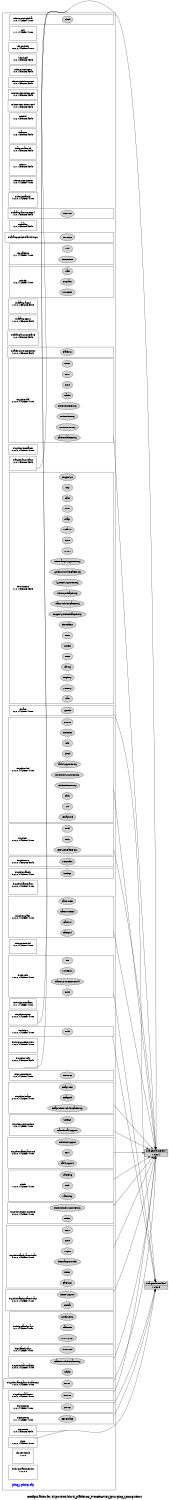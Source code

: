 digraph configuration {
    size="7.5,10";
    rankdir=LR;
    ranksep=".50 equally";
    concentrate=true;
    compound=true;
    label="\nConfiguration for ti.ipc.tests/bin/ti_platforms_evmDRA7XX_ipu2/ping_rpmsg.xem4"
  node [font=Helvetica, fontsize=14, fontcolor=black];  subgraph cluster0 {label=""; __cfg [label="ping_rpmsg.cfg", color=white, fontcolor=blue];
    node [font=Helvetica, fontsize=10];    subgraph cluster1 {
        label="";
        xdc_services_global__top [shape=box,label="xdc.services.global\n1,0,0,1442558741000", color=white];
        xdc_services_global__bot [shape=point,label="", style=invis];
        xdc_services_global_Clock [style=filled,fillcolor=lightgray, label="Clock"];
        xdc_services_global__top -> xdc_services_global_Clock[style=invis];
        xdc_services_global_Clock -> xdc_services_global__bot[style=invis];
    }
    subgraph cluster2 {
        label="";
        xdc__top [shape=box,label="xdc\n1,1,1,1442558741000", color=white];
        xdc__bot [shape=point,label="", style=invis];
    }
    subgraph cluster3 {
        label="";
        xdc_corevers__top [shape=box,label="xdc.corevers\n16,0,2,1442558741000", color=white];
    }
    subgraph cluster4 {
        label="";
        xdc_shelf__top [shape=box,label="xdc.shelf\n1,0,0,1435020649348", color=white];
    }
    subgraph cluster5 {
        label="";
        xdc_services_spec__top [shape=box,label="xdc.services.spec\n1,0,0,1435020649348", color=white];
    }
    subgraph cluster6 {
        label="";
        xdc_services_intern_xsr__top [shape=box,label="xdc.services.intern.xsr\n1,0,0,1435020649348", color=white];
    }
    subgraph cluster7 {
        label="";
        xdc_services_intern_gen__top [shape=box,label="xdc.services.intern.gen\n1,0,0,1435020649348", color=white];
    }
    subgraph cluster8 {
        label="";
        xdc_services_intern_cmd__top [shape=box,label="xdc.services.intern.cmd\n1,0,0,1435020649348", color=white];
    }
    subgraph cluster9 {
        label="";
        xdc_bld__top [shape=box,label="xdc.bld\n1,0,2,1435020649348", color=white];
        xdc_bld__bot [shape=point,label="", style=invis];
    }
    subgraph cluster10 {
        label="";
        ti_targets__top [shape=box,label="ti.targets\n1,0,3,1435020649348", color=white];
        ti_targets__bot [shape=point,label="", style=invis];
    }
    subgraph cluster11 {
        label="";
        ti_targets_arm_elf__top [shape=box,label="ti.targets.arm.elf\n1,0,0,1435020649348", color=white];
        ti_targets_arm_elf__bot [shape=point,label="", style=invis];
    }
    subgraph cluster12 {
        label="";
        xdc_rov__top [shape=box,label="xdc.rov\n1,0,1,1435020649348", color=white];
        xdc_rov__bot [shape=point,label="", style=invis];
    }
    subgraph cluster13 {
        label="";
        xdc_services_getset__top [shape=box,label="xdc.services.getset\n1,0,0,1442558741000", color=white];
        xdc_services_getset__bot [shape=point,label="", style=invis];
    }
    subgraph cluster14 {
        label="";
        ti_sdo_ipc_family__top [shape=box,label="ti.sdo.ipc.family\n1,0,0,0,1442558741000", color=white];
        ti_sdo_ipc_family__bot [shape=point,label="", style=invis];
    }
    subgraph cluster15 {
        label="";
        ti_catalog_arm_cortexm4__top [shape=box,label="ti.catalog.arm.cortexm4\n1,0,0,1435020649348", color=white];
        ti_catalog_arm_cortexm4__bot [shape=point,label="", style=invis];
        ti_catalog_arm_cortexm4_DRA7XX [style=filled,fillcolor=lightgray, label="DRA7XX"];
        ti_catalog_arm_cortexm4__top -> ti_catalog_arm_cortexm4_DRA7XX[style=invis];
        ti_catalog_arm_cortexm4_DRA7XX -> ti_catalog_arm_cortexm4__bot[style=invis];
    }
    subgraph cluster16 {
        label="";
        ti_catalog__top [shape=box,label="ti.catalog\n1,0,0,1435020649348", color=white];
    }
    subgraph cluster17 {
        label="";
        ti_catalog_peripherals_hdvicp2__top [shape=box,label="ti.catalog.peripherals.hdvicp2\n", color=white];
        ti_catalog_peripherals_hdvicp2__bot [shape=point,label="", style=invis];
        ti_catalog_peripherals_hdvicp2_HDVICP2 [style=filled,fillcolor=lightgray, label="HDVICP2"];
        ti_catalog_peripherals_hdvicp2__top -> ti_catalog_peripherals_hdvicp2_HDVICP2[style=invis];
        ti_catalog_peripherals_hdvicp2_HDVICP2 -> ti_catalog_peripherals_hdvicp2__bot[style=invis];
    }
    subgraph cluster18 {
        label="";
        xdc_platform__top [shape=box,label="xdc.platform\n1,0,1,1442558741000", color=white];
        xdc_platform__bot [shape=point,label="", style=invis];
        xdc_platform_ExeContext [style=filled,fillcolor=lightgray, label="ExeContext"];
        xdc_platform__top -> xdc_platform_ExeContext[style=invis];
        xdc_platform_ExeContext -> xdc_platform__bot[style=invis];
        xdc_platform_Utils [style=filled,fillcolor=lightgray, label="Utils"];
        xdc_platform__top -> xdc_platform_Utils[style=invis];
        xdc_platform_Utils -> xdc_platform__bot[style=invis];
    }
    subgraph cluster19 {
        label="";
        xdc_cfg__top [shape=box,label="xdc.cfg\n1,0,2,1442558741000", color=white];
        xdc_cfg__bot [shape=point,label="", style=invis];
        xdc_cfg_Program [style=filled,fillcolor=lightgray, label="Program"];
        xdc_cfg__top -> xdc_cfg_Program[style=invis];
        xdc_cfg_Program -> xdc_cfg__bot[style=invis];
        xdc_cfg_Main [style=filled,fillcolor=lightgray, label="Main"];
        xdc_cfg__top -> xdc_cfg_Main[style=invis];
        xdc_cfg_Main -> xdc_cfg__bot[style=invis];
        xdc_cfg_SourceDir [style=filled,fillcolor=lightgray, label="SourceDir"];
        xdc_cfg__top -> xdc_cfg_SourceDir[style=invis];
        xdc_cfg_SourceDir -> xdc_cfg__bot[style=invis];
    }
    subgraph cluster20 {
        label="";
        ti_catalog_arp32__top [shape=box,label="ti.catalog.arp32\n1,0,0,0,1435020649348", color=white];
        ti_catalog_arp32__bot [shape=point,label="", style=invis];
    }
    subgraph cluster21 {
        label="";
        ti_catalog_c6000__top [shape=box,label="ti.catalog.c6000\n1,0,0,0,1435020649348", color=white];
        ti_catalog_c6000__bot [shape=point,label="", style=invis];
    }
    subgraph cluster22 {
        label="";
        ti_catalog_arm_cortexa15__top [shape=box,label="ti.catalog.arm.cortexa15\n1,0,0,1435020649348", color=white];
        ti_catalog_arm_cortexa15__bot [shape=point,label="", style=invis];
    }
    subgraph cluster23 {
        label="";
        ti_platforms_evmDRA7XX__top [shape=box,label="ti.platforms.evmDRA7XX\n1,0,0,0,1435020649348", color=white];
        ti_platforms_evmDRA7XX__bot [shape=point,label="", style=invis];
        ti_platforms_evmDRA7XX_Platform [style=filled,fillcolor=lightgray, label="Platform"];
        ti_platforms_evmDRA7XX__top -> ti_platforms_evmDRA7XX_Platform[style=invis];
        ti_platforms_evmDRA7XX_Platform -> ti_platforms_evmDRA7XX__bot[style=invis];
    }
    subgraph cluster24 {
        label="";
        ti_sysbios_hal__top [shape=box,label="ti.sysbios.hal\n2,0,0,0,1442558741000", color=white];
        ti_sysbios_hal__bot [shape=point,label="", style=invis];
        ti_sysbios_hal_Cache [style=filled,fillcolor=lightgray, label="Cache"];
        ti_sysbios_hal__top -> ti_sysbios_hal_Cache[style=invis];
        ti_sysbios_hal_Cache -> ti_sysbios_hal__bot[style=invis];
        ti_sysbios_hal_Core [style=filled,fillcolor=lightgray, label="Core"];
        ti_sysbios_hal__top -> ti_sysbios_hal_Core[style=invis];
        ti_sysbios_hal_Core -> ti_sysbios_hal__bot[style=invis];
        ti_sysbios_hal_Hwi [style=filled,fillcolor=lightgray, label="Hwi"];
        ti_sysbios_hal__top -> ti_sysbios_hal_Hwi[style=invis];
        ti_sysbios_hal_Hwi -> ti_sysbios_hal__bot[style=invis];
        ti_sysbios_hal_Timer [style=filled,fillcolor=lightgray, label="Timer"];
        ti_sysbios_hal__top -> ti_sysbios_hal_Timer[style=invis];
        ti_sysbios_hal_Timer -> ti_sysbios_hal__bot[style=invis];
        ti_sysbios_hal_Cache_CacheProxy [style=filled,fillcolor=lightgray, label="Cache_CacheProxy"];
        ti_sysbios_hal__top -> ti_sysbios_hal_Cache_CacheProxy[style=invis];
        ti_sysbios_hal_Cache_CacheProxy -> ti_sysbios_hal__bot[style=invis];
        ti_sysbios_hal_Core_CoreProxy [style=filled,fillcolor=lightgray, label="Core_CoreProxy"];
        ti_sysbios_hal__top -> ti_sysbios_hal_Core_CoreProxy[style=invis];
        ti_sysbios_hal_Core_CoreProxy -> ti_sysbios_hal__bot[style=invis];
        ti_sysbios_hal_Hwi_HwiProxy [style=filled,fillcolor=lightgray, label="Hwi_HwiProxy"];
        ti_sysbios_hal__top -> ti_sysbios_hal_Hwi_HwiProxy[style=invis];
        ti_sysbios_hal_Hwi_HwiProxy -> ti_sysbios_hal__bot[style=invis];
        ti_sysbios_hal_Timer_TimerProxy [style=filled,fillcolor=lightgray, label="Timer_TimerProxy"];
        ti_sysbios_hal__top -> ti_sysbios_hal_Timer_TimerProxy[style=invis];
        ti_sysbios_hal_Timer_TimerProxy -> ti_sysbios_hal__bot[style=invis];
    }
    subgraph cluster25 {
        label="";
        ti_sysbios_interfaces__top [shape=box,label="ti.sysbios.interfaces\n2,0,0,0,1442558741000", color=white];
    }
    subgraph cluster26 {
        label="";
        xdc_runtime__top [shape=box,label="xdc.runtime\n2,1,0,1435020649348", color=white];
        xdc_runtime__bot [shape=point,label="", style=invis];
        xdc_runtime_Assert [style=filled,fillcolor=lightgray, label="Assert"];
        xdc_runtime__top -> xdc_runtime_Assert[style=invis];
        xdc_runtime_Assert -> xdc_runtime__bot[style=invis];
        xdc_runtime_Core [style=filled,fillcolor=lightgray, label="Core"];
        xdc_runtime__top -> xdc_runtime_Core[style=invis];
        xdc_runtime_Core -> xdc_runtime__bot[style=invis];
        xdc_runtime_Defaults [style=filled,fillcolor=lightgray, label="Defaults"];
        xdc_runtime__top -> xdc_runtime_Defaults[style=invis];
        xdc_runtime_Defaults -> xdc_runtime__bot[style=invis];
        xdc_runtime_Diags [style=filled,fillcolor=lightgray, label="Diags"];
        xdc_runtime__top -> xdc_runtime_Diags[style=invis];
        xdc_runtime_Diags -> xdc_runtime__bot[style=invis];
        xdc_runtime_Error [style=filled,fillcolor=lightgray, label="Error"];
        xdc_runtime__top -> xdc_runtime_Error[style=invis];
        xdc_runtime_Error -> xdc_runtime__bot[style=invis];
        xdc_runtime_Gate [style=filled,fillcolor=lightgray, label="Gate"];
        xdc_runtime__top -> xdc_runtime_Gate[style=invis];
        xdc_runtime_Gate -> xdc_runtime__bot[style=invis];
        xdc_runtime_Log [style=filled,fillcolor=lightgray, label="Log"];
        xdc_runtime__top -> xdc_runtime_Log[style=invis];
        xdc_runtime_Log -> xdc_runtime__bot[style=invis];
        xdc_runtime_LoggerSys [style=filled,fillcolor=lightgray, label="LoggerSys"];
        xdc_runtime__top -> xdc_runtime_LoggerSys[style=invis];
        xdc_runtime_LoggerSys -> xdc_runtime__bot[style=invis];
        xdc_runtime_Main [style=filled,fillcolor=lightgray, label="Main"];
        xdc_runtime__top -> xdc_runtime_Main[style=invis];
        xdc_runtime_Main -> xdc_runtime__bot[style=invis];
        xdc_runtime_Memory [style=filled,fillcolor=lightgray, label="Memory"];
        xdc_runtime__top -> xdc_runtime_Memory[style=invis];
        xdc_runtime_Memory -> xdc_runtime__bot[style=invis];
        xdc_runtime_Registry [style=filled,fillcolor=lightgray, label="Registry"];
        xdc_runtime__top -> xdc_runtime_Registry[style=invis];
        xdc_runtime_Registry -> xdc_runtime__bot[style=invis];
        xdc_runtime_Startup [style=filled,fillcolor=lightgray, label="Startup"];
        xdc_runtime__top -> xdc_runtime_Startup[style=invis];
        xdc_runtime_Startup -> xdc_runtime__bot[style=invis];
        xdc_runtime_Reset [style=filled,fillcolor=lightgray, label="Reset"];
        xdc_runtime__top -> xdc_runtime_Reset[style=invis];
        xdc_runtime_Reset -> xdc_runtime__bot[style=invis];
        xdc_runtime_System [style=filled,fillcolor=lightgray, label="System"];
        xdc_runtime__top -> xdc_runtime_System[style=invis];
        xdc_runtime_System -> xdc_runtime__bot[style=invis];
        xdc_runtime_Text [style=filled,fillcolor=lightgray, label="Text"];
        xdc_runtime__top -> xdc_runtime_Text[style=invis];
        xdc_runtime_Text -> xdc_runtime__bot[style=invis];
        xdc_runtime_Timestamp [style=filled,fillcolor=lightgray, label="Timestamp"];
        xdc_runtime__top -> xdc_runtime_Timestamp[style=invis];
        xdc_runtime_Timestamp -> xdc_runtime__bot[style=invis];
        xdc_runtime_LoggerSys_TimestampProxy [style=filled,fillcolor=lightgray, label="LoggerSys_TimestampProxy"];
        xdc_runtime__top -> xdc_runtime_LoggerSys_TimestampProxy[style=invis];
        xdc_runtime_LoggerSys_TimestampProxy -> xdc_runtime__bot[style=invis];
        xdc_runtime_Main_Module_GateProxy [style=filled,fillcolor=lightgray, label="Main_Module_GateProxy"];
        xdc_runtime__top -> xdc_runtime_Main_Module_GateProxy[style=invis];
        xdc_runtime_Main_Module_GateProxy -> xdc_runtime__bot[style=invis];
        xdc_runtime_Memory_HeapProxy [style=filled,fillcolor=lightgray, label="Memory_HeapProxy"];
        xdc_runtime__top -> xdc_runtime_Memory_HeapProxy[style=invis];
        xdc_runtime_Memory_HeapProxy -> xdc_runtime__bot[style=invis];
        xdc_runtime_System_SupportProxy [style=filled,fillcolor=lightgray, label="System_SupportProxy"];
        xdc_runtime__top -> xdc_runtime_System_SupportProxy[style=invis];
        xdc_runtime_System_SupportProxy -> xdc_runtime__bot[style=invis];
        xdc_runtime_System_Module_GateProxy [style=filled,fillcolor=lightgray, label="System_Module_GateProxy"];
        xdc_runtime__top -> xdc_runtime_System_Module_GateProxy[style=invis];
        xdc_runtime_System_Module_GateProxy -> xdc_runtime__bot[style=invis];
        xdc_runtime_Timestamp_SupportProxy [style=filled,fillcolor=lightgray, label="Timestamp_SupportProxy"];
        xdc_runtime__top -> xdc_runtime_Timestamp_SupportProxy[style=invis];
        xdc_runtime_Timestamp_SupportProxy -> xdc_runtime__bot[style=invis];
    }
    subgraph cluster27 {
        label="";
        ti_trace__top [shape=box,label="ti.trace\n0,0,0,1442558741000", color=white];
        ti_trace__bot [shape=point,label="", style=invis];
        ti_trace_SysMin [style=filled,fillcolor=lightgray, label="SysMin"];
        ti_trace__top -> ti_trace_SysMin[style=invis];
        ti_trace_SysMin -> ti_trace__bot[style=invis];
    }
    subgraph cluster28 {
        label="";
        ti_sysbios_knl__top [shape=box,label="ti.sysbios.knl\n2,0,0,0,1442558741000", color=white];
        ti_sysbios_knl__bot [shape=point,label="", style=invis];
        ti_sysbios_knl_Clock [style=filled,fillcolor=lightgray, label="Clock"];
        ti_sysbios_knl__top -> ti_sysbios_knl_Clock[style=invis];
        ti_sysbios_knl_Clock -> ti_sysbios_knl__bot[style=invis];
        ti_sysbios_knl_Idle [style=filled,fillcolor=lightgray, label="Idle"];
        ti_sysbios_knl__top -> ti_sysbios_knl_Idle[style=invis];
        ti_sysbios_knl_Idle -> ti_sysbios_knl__bot[style=invis];
        ti_sysbios_knl_Intrinsics [style=filled,fillcolor=lightgray, label="Intrinsics"];
        ti_sysbios_knl__top -> ti_sysbios_knl_Intrinsics[style=invis];
        ti_sysbios_knl_Intrinsics -> ti_sysbios_knl__bot[style=invis];
        ti_sysbios_knl_Queue [style=filled,fillcolor=lightgray, label="Queue"];
        ti_sysbios_knl__top -> ti_sysbios_knl_Queue[style=invis];
        ti_sysbios_knl_Queue -> ti_sysbios_knl__bot[style=invis];
        ti_sysbios_knl_Semaphore [style=filled,fillcolor=lightgray, label="Semaphore"];
        ti_sysbios_knl__top -> ti_sysbios_knl_Semaphore[style=invis];
        ti_sysbios_knl_Semaphore -> ti_sysbios_knl__bot[style=invis];
        ti_sysbios_knl_Swi [style=filled,fillcolor=lightgray, label="Swi"];
        ti_sysbios_knl__top -> ti_sysbios_knl_Swi[style=invis];
        ti_sysbios_knl_Swi -> ti_sysbios_knl__bot[style=invis];
        ti_sysbios_knl_Task [style=filled,fillcolor=lightgray, label="Task"];
        ti_sysbios_knl__top -> ti_sysbios_knl_Task[style=invis];
        ti_sysbios_knl_Task -> ti_sysbios_knl__bot[style=invis];
        ti_sysbios_knl_Clock_TimerProxy [style=filled,fillcolor=lightgray, label="Clock_TimerProxy"];
        ti_sysbios_knl__top -> ti_sysbios_knl_Clock_TimerProxy[style=invis];
        ti_sysbios_knl_Clock_TimerProxy -> ti_sysbios_knl__bot[style=invis];
        ti_sysbios_knl_Intrinsics_SupportProxy [style=filled,fillcolor=lightgray, label="Intrinsics_SupportProxy"];
        ti_sysbios_knl__top -> ti_sysbios_knl_Intrinsics_SupportProxy[style=invis];
        ti_sysbios_knl_Intrinsics_SupportProxy -> ti_sysbios_knl__bot[style=invis];
        ti_sysbios_knl_Task_SupportProxy [style=filled,fillcolor=lightgray, label="Task_SupportProxy"];
        ti_sysbios_knl__top -> ti_sysbios_knl_Task_SupportProxy[style=invis];
        ti_sysbios_knl_Task_SupportProxy -> ti_sysbios_knl__bot[style=invis];
    }
    subgraph cluster29 {
        label="";
        ti_sysbios__top [shape=box,label="ti.sysbios\n2,0,0,0,1442558741000", color=white];
        ti_sysbios__bot [shape=point,label="", style=invis];
        ti_sysbios_BIOS [style=filled,fillcolor=lightgray, label="BIOS"];
        ti_sysbios__top -> ti_sysbios_BIOS[style=invis];
        ti_sysbios_BIOS -> ti_sysbios__bot[style=invis];
        ti_sysbios_Build [style=filled,fillcolor=lightgray, label="Build"];
        ti_sysbios__top -> ti_sysbios_Build[style=invis];
        ti_sysbios_Build -> ti_sysbios__bot[style=invis];
        ti_sysbios_BIOS_RtsGateProxy [style=filled,fillcolor=lightgray, label="BIOS_RtsGateProxy"];
        ti_sysbios__top -> ti_sysbios_BIOS_RtsGateProxy[style=invis];
        ti_sysbios_BIOS_RtsGateProxy -> ti_sysbios__bot[style=invis];
    }
    subgraph cluster30 {
        label="";
        ti_sysbios_rts__top [shape=box,label="ti.sysbios.rts\n2,0,0,0,1435020649348", color=white];
        ti_sysbios_rts__bot [shape=point,label="", style=invis];
        ti_sysbios_rts_MemAlloc [style=filled,fillcolor=lightgray, label="MemAlloc"];
        ti_sysbios_rts__top -> ti_sysbios_rts_MemAlloc[style=invis];
        ti_sysbios_rts_MemAlloc -> ti_sysbios_rts__bot[style=invis];
    }
    subgraph cluster31 {
        label="";
        ti_sysbios_family__top [shape=box,label="ti.sysbios.family\n2,0,0,0,1442558741000", color=white];
        ti_sysbios_family__bot [shape=point,label="", style=invis];
        ti_sysbios_family_Settings [style=filled,fillcolor=lightgray, label="Settings"];
        ti_sysbios_family__top -> ti_sysbios_family_Settings[style=invis];
        ti_sysbios_family_Settings -> ti_sysbios_family__bot[style=invis];
    }
    subgraph cluster32 {
        label="";
        ti_targets_arm_rtsarm__top [shape=box,label="ti.targets.arm.rtsarm\n1,0,0,1435020649348", color=white];
        ti_targets_arm_rtsarm__bot [shape=point,label="", style=invis];
    }
    subgraph cluster33 {
        label="";
        ti_sysbios_family_arm__top [shape=box,label="ti.sysbios.family.arm\n2,0,0,0,1442558741000", color=white];
        ti_sysbios_family_arm__bot [shape=point,label="", style=invis];
    }
    subgraph cluster34 {
        label="";
        ti_sysbios_gates__top [shape=box,label="ti.sysbios.gates\n2,0,0,0,1442558741000", color=white];
        ti_sysbios_gates__bot [shape=point,label="", style=invis];
        ti_sysbios_gates_GateHwi [style=filled,fillcolor=lightgray, label="GateHwi"];
        ti_sysbios_gates__top -> ti_sysbios_gates_GateHwi[style=invis];
        ti_sysbios_gates_GateHwi -> ti_sysbios_gates__bot[style=invis];
        ti_sysbios_gates_GateSwi [style=filled,fillcolor=lightgray, label="GateSwi"];
        ti_sysbios_gates__top -> ti_sysbios_gates_GateSwi[style=invis];
        ti_sysbios_gates_GateSwi -> ti_sysbios_gates__bot[style=invis];
        ti_sysbios_gates_GateMutexPri [style=filled,fillcolor=lightgray, label="GateMutexPri"];
        ti_sysbios_gates__top -> ti_sysbios_gates_GateMutexPri[style=invis];
        ti_sysbios_gates_GateMutexPri -> ti_sysbios_gates__bot[style=invis];
        ti_sysbios_gates_GateMutex [style=filled,fillcolor=lightgray, label="GateMutex"];
        ti_sysbios_gates__top -> ti_sysbios_gates_GateMutex[style=invis];
        ti_sysbios_gates_GateMutex -> ti_sysbios_gates__bot[style=invis];
    }
    subgraph cluster35 {
        label="";
        xdc_runtime_knl__top [shape=box,label="xdc.runtime.knl\n1,0,0,1442558741000", color=white];
        xdc_runtime_knl__bot [shape=point,label="", style=invis];
    }
    subgraph cluster36 {
        label="";
        ti_sdo_utils__top [shape=box,label="ti.sdo.utils\n1,0,0,0,1442558741000", color=white];
        ti_sdo_utils__bot [shape=point,label="", style=invis];
        ti_sdo_utils_Build [style=filled,fillcolor=lightgray, label="Build"];
        ti_sdo_utils__top -> ti_sdo_utils_Build[style=invis];
        ti_sdo_utils_Build -> ti_sdo_utils__bot[style=invis];
        ti_sdo_utils_NameServerRemoteNull [style=filled,fillcolor=lightgray, label="NameServerRemoteNull"];
        ti_sdo_utils__top -> ti_sdo_utils_NameServerRemoteNull[style=invis];
        ti_sdo_utils_NameServerRemoteNull -> ti_sdo_utils__bot[style=invis];
        ti_sdo_utils_MultiProc [style=filled,fillcolor=lightgray, label="MultiProc"];
        ti_sdo_utils__top -> ti_sdo_utils_MultiProc[style=invis];
        ti_sdo_utils_MultiProc -> ti_sdo_utils__bot[style=invis];
        ti_sdo_utils_List [style=filled,fillcolor=lightgray, label="List"];
        ti_sdo_utils__top -> ti_sdo_utils_List[style=invis];
        ti_sdo_utils_List -> ti_sdo_utils__bot[style=invis];
    }
    subgraph cluster37 {
        label="";
        ti_sdo_ipc_interfaces__top [shape=box,label="ti.sdo.ipc.interfaces\n1,0,1,1442558741000", color=white];
    }
    subgraph cluster38 {
        label="";
        ti_sysbios_syncs__top [shape=box,label="ti.sysbios.syncs\n2,0,0,0,1442558741000", color=white];
        ti_sysbios_syncs__bot [shape=point,label="", style=invis];
    }
    subgraph cluster39 {
        label="";
        ti_sdo_ipc__top [shape=box,label="ti.sdo.ipc\n1,0,0,0,1442558741000", color=white];
        ti_sdo_ipc__bot [shape=point,label="", style=invis];
        ti_sdo_ipc_Build [style=filled,fillcolor=lightgray, label="Build"];
        ti_sdo_ipc__top -> ti_sdo_ipc_Build[style=invis];
        ti_sdo_ipc_Build -> ti_sdo_ipc__bot[style=invis];
    }
    subgraph cluster40 {
        label="";
        ti_sdo_ipc_notifyDrivers__top [shape=box,label="ti.sdo.ipc.notifyDrivers\n1,0,0,0,1442558741000", color=white];
        ti_sdo_ipc_notifyDrivers__bot [shape=point,label="", style=invis];
    }
    subgraph cluster41 {
        label="";
        ti_ipc_remoteproc__top [shape=box,label="ti.ipc.remoteproc\n1,0,0,1442558741000", color=white];
        ti_ipc_remoteproc__bot [shape=point,label="", style=invis];
        ti_ipc_remoteproc_Resource [style=filled,fillcolor=lightgray, label="Resource"];
        ti_ipc_remoteproc__top -> ti_ipc_remoteproc_Resource[style=invis];
        ti_ipc_remoteproc_Resource -> ti_ipc_remoteproc__bot[style=invis];
    }
    subgraph cluster42 {
        label="";
        ti_sysbios_heaps__top [shape=box,label="ti.sysbios.heaps\n2,0,0,0,1442558741000", color=white];
        ti_sysbios_heaps__bot [shape=point,label="", style=invis];
        ti_sysbios_heaps_HeapBuf [style=filled,fillcolor=lightgray, label="HeapBuf"];
        ti_sysbios_heaps__top -> ti_sysbios_heaps_HeapBuf[style=invis];
        ti_sysbios_heaps_HeapBuf -> ti_sysbios_heaps__bot[style=invis];
        ti_sysbios_heaps_HeapMem [style=filled,fillcolor=lightgray, label="HeapMem"];
        ti_sysbios_heaps__top -> ti_sysbios_heaps_HeapMem[style=invis];
        ti_sysbios_heaps_HeapMem -> ti_sysbios_heaps__bot[style=invis];
        ti_sysbios_heaps_HeapMem_Module_GateProxy [style=filled,fillcolor=lightgray, label="HeapMem_Module_GateProxy"];
        ti_sysbios_heaps__top -> ti_sysbios_heaps_HeapMem_Module_GateProxy[style=invis];
        ti_sysbios_heaps_HeapMem_Module_GateProxy -> ti_sysbios_heaps__bot[style=invis];
    }
    subgraph cluster43 {
        label="";
        ti_sysbios_xdcruntime__top [shape=box,label="ti.sysbios.xdcruntime\n1,0,0,1442558741000", color=white];
        ti_sysbios_xdcruntime__bot [shape=point,label="", style=invis];
        ti_sysbios_xdcruntime_GateThreadSupport [style=filled,fillcolor=lightgray, label="GateThreadSupport"];
        ti_sysbios_xdcruntime__top -> ti_sysbios_xdcruntime_GateThreadSupport[style=invis];
        ti_sysbios_xdcruntime_GateThreadSupport -> ti_sysbios_xdcruntime__bot[style=invis];
        ti_sysbios_xdcruntime_Settings [style=filled,fillcolor=lightgray, label="Settings"];
        ti_sysbios_xdcruntime__top -> ti_sysbios_xdcruntime_Settings[style=invis];
        ti_sysbios_xdcruntime_Settings -> ti_sysbios_xdcruntime__bot[style=invis];
    }
    subgraph cluster44 {
        label="";
        ti_sysbios_family_arm_m3__top [shape=box,label="ti.sysbios.family.arm.m3\n2,0,0,0,1442558741000", color=white];
        ti_sysbios_family_arm_m3__bot [shape=point,label="", style=invis];
        ti_sysbios_family_arm_m3_Hwi [style=filled,fillcolor=lightgray, label="Hwi"];
        ti_sysbios_family_arm_m3__top -> ti_sysbios_family_arm_m3_Hwi[style=invis];
        ti_sysbios_family_arm_m3_Hwi -> ti_sysbios_family_arm_m3__bot[style=invis];
        ti_sysbios_family_arm_m3_IntrinsicsSupport [style=filled,fillcolor=lightgray, label="IntrinsicsSupport"];
        ti_sysbios_family_arm_m3__top -> ti_sysbios_family_arm_m3_IntrinsicsSupport[style=invis];
        ti_sysbios_family_arm_m3_IntrinsicsSupport -> ti_sysbios_family_arm_m3__bot[style=invis];
        ti_sysbios_family_arm_m3_TaskSupport [style=filled,fillcolor=lightgray, label="TaskSupport"];
        ti_sysbios_family_arm_m3__top -> ti_sysbios_family_arm_m3_TaskSupport[style=invis];
        ti_sysbios_family_arm_m3_TaskSupport -> ti_sysbios_family_arm_m3__bot[style=invis];
    }
    subgraph cluster45 {
        label="";
        ti_deh__top [shape=box,label="ti.deh\n1,0,0,0,1442558741000", color=white];
        ti_deh__bot [shape=point,label="", style=invis];
        ti_deh_Deh [style=filled,fillcolor=lightgray, label="Deh"];
        ti_deh__top -> ti_deh_Deh[style=invis];
        ti_deh_Deh -> ti_deh__bot[style=invis];
        ti_deh_StackDbg [style=filled,fillcolor=lightgray, label="StackDbg"];
        ti_deh__top -> ti_deh_StackDbg[style=invis];
        ti_deh_StackDbg -> ti_deh__bot[style=invis];
        ti_deh_Watchdog [style=filled,fillcolor=lightgray, label="Watchdog"];
        ti_deh__top -> ti_deh_Watchdog[style=invis];
        ti_deh_Watchdog -> ti_deh__bot[style=invis];
    }
    subgraph cluster46 {
        label="";
        ti_sysbios_timers_dmtimer__top [shape=box,label="ti.sysbios.timers.dmtimer\n2,0,0,0,1442558741000", color=white];
        ti_sysbios_timers_dmtimer__bot [shape=point,label="", style=invis];
        ti_sysbios_timers_dmtimer_Timer [style=filled,fillcolor=lightgray, label="Timer"];
        ti_sysbios_timers_dmtimer__top -> ti_sysbios_timers_dmtimer_Timer[style=invis];
        ti_sysbios_timers_dmtimer_Timer -> ti_sysbios_timers_dmtimer__bot[style=invis];
        ti_sysbios_timers_dmtimer_Timer_TimerSupportProxy [style=filled,fillcolor=lightgray, label="Timer_TimerSupportProxy"];
        ti_sysbios_timers_dmtimer__top -> ti_sysbios_timers_dmtimer_Timer_TimerSupportProxy[style=invis];
        ti_sysbios_timers_dmtimer_Timer_TimerSupportProxy -> ti_sysbios_timers_dmtimer__bot[style=invis];
    }
    subgraph cluster47 {
        label="";
        ti_sysbios_family_arm_ducati__top [shape=box,label="ti.sysbios.family.arm.ducati\n2,0,0,0,1442558741000", color=white];
        ti_sysbios_family_arm_ducati__bot [shape=point,label="", style=invis];
        ti_sysbios_family_arm_ducati_Core [style=filled,fillcolor=lightgray, label="Core"];
        ti_sysbios_family_arm_ducati__top -> ti_sysbios_family_arm_ducati_Core[style=invis];
        ti_sysbios_family_arm_ducati_Core -> ti_sysbios_family_arm_ducati__bot[style=invis];
        ti_sysbios_family_arm_ducati_CTM [style=filled,fillcolor=lightgray, label="CTM"];
        ti_sysbios_family_arm_ducati__top -> ti_sysbios_family_arm_ducati_CTM[style=invis];
        ti_sysbios_family_arm_ducati_CTM -> ti_sysbios_family_arm_ducati__bot[style=invis];
        ti_sysbios_family_arm_ducati_GateSmp [style=filled,fillcolor=lightgray, label="GateSmp"];
        ti_sysbios_family_arm_ducati__top -> ti_sysbios_family_arm_ducati_GateSmp[style=invis];
        ti_sysbios_family_arm_ducati_GateSmp -> ti_sysbios_family_arm_ducati__bot[style=invis];
        ti_sysbios_family_arm_ducati_Timer [style=filled,fillcolor=lightgray, label="Timer"];
        ti_sysbios_family_arm_ducati__top -> ti_sysbios_family_arm_ducati_Timer[style=invis];
        ti_sysbios_family_arm_ducati_Timer -> ti_sysbios_family_arm_ducati__bot[style=invis];
        ti_sysbios_family_arm_ducati_TimestampProvider [style=filled,fillcolor=lightgray, label="TimestampProvider"];
        ti_sysbios_family_arm_ducati__top -> ti_sysbios_family_arm_ducati_TimestampProvider[style=invis];
        ti_sysbios_family_arm_ducati_TimestampProvider -> ti_sysbios_family_arm_ducati__bot[style=invis];
        ti_sysbios_family_arm_ducati_Wugen [style=filled,fillcolor=lightgray, label="Wugen"];
        ti_sysbios_family_arm_ducati__top -> ti_sysbios_family_arm_ducati_Wugen[style=invis];
        ti_sysbios_family_arm_ducati_Wugen -> ti_sysbios_family_arm_ducati__bot[style=invis];
    }
    subgraph cluster48 {
        label="";
        ti_sysbios_family_shared_vayu__top [shape=box,label="ti.sysbios.family.shared.vayu\n2,0,0,0,1442558741000", color=white];
        ti_sysbios_family_shared_vayu__bot [shape=point,label="", style=invis];
        ti_sysbios_family_shared_vayu_IntXbar [style=filled,fillcolor=lightgray, label="IntXbar"];
        ti_sysbios_family_shared_vayu__top -> ti_sysbios_family_shared_vayu_IntXbar[style=invis];
        ti_sysbios_family_shared_vayu_IntXbar -> ti_sysbios_family_shared_vayu__bot[style=invis];
        ti_sysbios_family_shared_vayu_TimerSupport [style=filled,fillcolor=lightgray, label="TimerSupport"];
        ti_sysbios_family_shared_vayu__top -> ti_sysbios_family_shared_vayu_TimerSupport[style=invis];
        ti_sysbios_family_shared_vayu_TimerSupport -> ti_sysbios_family_shared_vayu__bot[style=invis];
    }
    subgraph cluster49 {
        label="";
        ti_sdo_ipc_family_vayu__top [shape=box,label="ti.sdo.ipc.family.vayu\n1,0,1,1442558741000", color=white];
        ti_sdo_ipc_family_vayu__bot [shape=point,label="", style=invis];
        ti_sdo_ipc_family_vayu_TableInit [style=filled,fillcolor=lightgray, label="TableInit"];
        ti_sdo_ipc_family_vayu__top -> ti_sdo_ipc_family_vayu_TableInit[style=invis];
        ti_sdo_ipc_family_vayu_TableInit -> ti_sdo_ipc_family_vayu__bot[style=invis];
        ti_sdo_ipc_family_vayu_NotifySetup [style=filled,fillcolor=lightgray, label="NotifySetup"];
        ti_sdo_ipc_family_vayu__top -> ti_sdo_ipc_family_vayu_NotifySetup[style=invis];
        ti_sdo_ipc_family_vayu_NotifySetup -> ti_sdo_ipc_family_vayu__bot[style=invis];
        ti_sdo_ipc_family_vayu_InterruptIpu [style=filled,fillcolor=lightgray, label="InterruptIpu"];
        ti_sdo_ipc_family_vayu__top -> ti_sdo_ipc_family_vayu_InterruptIpu[style=invis];
        ti_sdo_ipc_family_vayu_InterruptIpu -> ti_sdo_ipc_family_vayu__bot[style=invis];
    }
    subgraph cluster50 {
        label="";
        ti_pm__top [shape=box,label="ti.pm\n1,0,0,0,1442558741000", color=white];
    }
    subgraph cluster51 {
        label="";
        ti_ipc_family_vayu__top [shape=box,label="ti.ipc.family.vayu\n1,0,0,1442558741000", color=white];
        ti_ipc_family_vayu__bot [shape=point,label="", style=invis];
        ti_ipc_family_vayu_VirtQueue [style=filled,fillcolor=lightgray, label="VirtQueue"];
        ti_ipc_family_vayu__top -> ti_ipc_family_vayu_VirtQueue[style=invis];
        ti_ipc_family_vayu_VirtQueue -> ti_ipc_family_vayu__bot[style=invis];
    }
    subgraph cluster52 {
        label="";
        ti_ipc_rpmsg__top [shape=box,label="ti.ipc.rpmsg\n1,0,1,1442558741000", color=white];
        ti_ipc_rpmsg__bot [shape=point,label="", style=invis];
        ti_ipc_rpmsg_RPMessage [style=filled,fillcolor=lightgray, label="RPMessage"];
        ti_ipc_rpmsg__top -> ti_ipc_rpmsg_RPMessage[style=invis];
        ti_ipc_rpmsg_RPMessage -> ti_ipc_rpmsg__bot[style=invis];
    }
    subgraph cluster53 {
        label="";
        ti_ipc_ipcmgr__top [shape=box,label="ti.ipc.ipcmgr\n1,0,0,1442558741000", color=white];
        ti_ipc_ipcmgr__bot [shape=point,label="", style=invis];
        ti_ipc_ipcmgr_IpcMgr [style=filled,fillcolor=lightgray, label="IpcMgr"];
        ti_ipc_ipcmgr__top -> ti_ipc_ipcmgr_IpcMgr[style=invis];
        ti_ipc_ipcmgr_IpcMgr -> ti_ipc_ipcmgr__bot[style=invis];
    }
    subgraph cluster54 {
        label="";
        ti_sysbios_hal_ammu__top [shape=box,label="ti.sysbios.hal.ammu\n2,0,0,0,1442558741000", color=white];
        ti_sysbios_hal_ammu__bot [shape=point,label="", style=invis];
        ti_sysbios_hal_ammu_AMMU [style=filled,fillcolor=lightgray, label="AMMU"];
        ti_sysbios_hal_ammu__top -> ti_sysbios_hal_ammu_AMMU[style=invis];
        ti_sysbios_hal_ammu_AMMU -> ti_sysbios_hal_ammu__bot[style=invis];
    }
    subgraph cluster55 {
        label="";
        ti_sysbios_hal_unicache__top [shape=box,label="ti.sysbios.hal.unicache\n2,0,0,0,1442558741000", color=white];
        ti_sysbios_hal_unicache__bot [shape=point,label="", style=invis];
        ti_sysbios_hal_unicache_Cache [style=filled,fillcolor=lightgray, label="Cache"];
        ti_sysbios_hal_unicache__top -> ti_sysbios_hal_unicache_Cache[style=invis];
        ti_sysbios_hal_unicache_Cache -> ti_sysbios_hal_unicache__bot[style=invis];
        ti_sysbios_hal_unicache_Cache_Module_GateProxy [style=filled,fillcolor=lightgray, label="Cache_Module_GateProxy"];
        ti_sysbios_hal_unicache__top -> ti_sysbios_hal_unicache_Cache_Module_GateProxy[style=invis];
        ti_sysbios_hal_unicache_Cache_Module_GateProxy -> ti_sysbios_hal_unicache__bot[style=invis];
    }
    subgraph cluster56 {
        label="";
        ti_sysbios_family_arm_ducati_smp__top [shape=box,label="ti.sysbios.family.arm.ducati.smp\n1,0,0,0,1442558741000", color=white];
        ti_sysbios_family_arm_ducati_smp__bot [shape=point,label="", style=invis];
        ti_sysbios_family_arm_ducati_smp_Power [style=filled,fillcolor=lightgray, label="Power"];
        ti_sysbios_family_arm_ducati_smp__top -> ti_sysbios_family_arm_ducati_smp_Power[style=invis];
        ti_sysbios_family_arm_ducati_smp_Power -> ti_sysbios_family_arm_ducati_smp__bot[style=invis];
    }
    subgraph cluster57 {
        label="";
        ti_sysbios_utils__top [shape=box,label="ti.sysbios.utils\n2,0,0,0,1435020649348", color=white];
        ti_sysbios_utils__bot [shape=point,label="", style=invis];
    }
    subgraph cluster58 {
        label="";
        ti_ipc_tests__top [shape=box,label="ti.ipc.tests\n1,0,0,1435020649348", color=white];
    }
    subgraph cluster59 {
        label="";
        xdc_services_io__top [shape=box,label="xdc.services.io\n1,0,0,0", color=white];
        xdc_services_io__bot [shape=point,label="", style=invis];
    }
    subgraph cluster60 {
        label="";
        ti_sdo_ipc_family_ti81xx__top [shape=box,label="ti.sdo.ipc.family.ti81xx\n1,0,0,0,0", color=white];
        ti_sdo_ipc_family_ti81xx__bot [shape=point,label="", style=invis];
    }
  }
  node [font=Helvetica, fontsize=10];
    ti_targets_arm_elf_M4__1_0_5__2_4 [shape=record,label="ti.targets.arm.elf.M4|1,0,5.2,4",style=filled, fillcolor=lightgrey];
    ti_sysbios_hal__bot -> ti_targets_arm_elf_M4__1_0_5__2_4 [ltail=cluster24];
    ti_targets_arm_elf_M4__1_0_5__2_5 [shape=record,label="ti.targets.arm.elf.M4|1,0,5.2,5",style=filled, fillcolor=lightgrey];
    ti_trace__bot -> ti_targets_arm_elf_M4__1_0_5__2_5 [ltail=cluster27];
    ti_targets_arm_elf_M4__1_0_5__2_4 [shape=record,label="ti.targets.arm.elf.M4|1,0,5.2,4",style=filled, fillcolor=lightgrey];
    ti_sysbios_knl__bot -> ti_targets_arm_elf_M4__1_0_5__2_4 [ltail=cluster28];
    ti_targets_arm_elf_M4__1_0_5__2_4 [shape=record,label="ti.targets.arm.elf.M4|1,0,5.2,4",style=filled, fillcolor=lightgrey];
    ti_sysbios__bot -> ti_targets_arm_elf_M4__1_0_5__2_4 [ltail=cluster29];
    ti_targets_arm_elf_M4__1_0_5__2_4 [shape=record,label="ti.targets.arm.elf.M4|1,0,5.2,4",style=filled, fillcolor=lightgrey];
    ti_targets_arm_rtsarm__bot -> ti_targets_arm_elf_M4__1_0_5__2_4 [ltail=cluster32];
    ti_targets_arm_elf_M4__1_0_5__2_4 [shape=record,label="ti.targets.arm.elf.M4|1,0,5.2,4",style=filled, fillcolor=lightgrey];
    ti_sysbios_gates__bot -> ti_targets_arm_elf_M4__1_0_5__2_4 [ltail=cluster34];
    ti_targets_arm_elf_M4__1_0_5__2_5 [shape=record,label="ti.targets.arm.elf.M4|1,0,5.2,5",style=filled, fillcolor=lightgrey];
    ti_sdo_utils__bot -> ti_targets_arm_elf_M4__1_0_5__2_5 [ltail=cluster36];
    ti_targets_arm_elf_M4__1_0_5__2_4 [shape=record,label="ti.targets.arm.elf.M4|1,0,5.2,4",style=filled, fillcolor=lightgrey];
    ti_sysbios_syncs__bot -> ti_targets_arm_elf_M4__1_0_5__2_4 [ltail=cluster38];
    ti_targets_arm_elf_M4__1_0_5__2_5 [shape=record,label="ti.targets.arm.elf.M4|1,0,5.2,5",style=filled, fillcolor=lightgrey];
    ti_sdo_ipc__bot -> ti_targets_arm_elf_M4__1_0_5__2_5 [ltail=cluster39];
    ti_targets_arm_elf_M4__1_0_5__2_4 [shape=record,label="ti.targets.arm.elf.M4|1,0,5.2,4",style=filled, fillcolor=lightgrey];
    ti_sysbios_heaps__bot -> ti_targets_arm_elf_M4__1_0_5__2_4 [ltail=cluster42];
    ti_targets_arm_elf_M4__1_0_5__2_4 [shape=record,label="ti.targets.arm.elf.M4|1,0,5.2,4",style=filled, fillcolor=lightgrey];
    ti_sysbios_xdcruntime__bot -> ti_targets_arm_elf_M4__1_0_5__2_4 [ltail=cluster43];
    ti_targets_arm_elf_M4__1_0_5__2_4 [shape=record,label="ti.targets.arm.elf.M4|1,0,5.2,4",style=filled, fillcolor=lightgrey];
    ti_sysbios_family_arm_m3__bot -> ti_targets_arm_elf_M4__1_0_5__2_4 [ltail=cluster44];
    ti_targets_arm_elf_M4__1_0_5__2_4 [shape=record,label="ti.targets.arm.elf.M4|1,0,5.2,4",style=filled, fillcolor=lightgrey];
    ti_deh__bot -> ti_targets_arm_elf_M4__1_0_5__2_4 [ltail=cluster45];
    ti_targets_arm_elf_M4__1_0_5__2_4 [shape=record,label="ti.targets.arm.elf.M4|1,0,5.2,4",style=filled, fillcolor=lightgrey];
    ti_sysbios_timers_dmtimer__bot -> ti_targets_arm_elf_M4__1_0_5__2_4 [ltail=cluster46];
    ti_targets_arm_elf_M4__1_0_5__2_4 [shape=record,label="ti.targets.arm.elf.M4|1,0,5.2,4",style=filled, fillcolor=lightgrey];
    ti_sysbios_family_arm_ducati__bot -> ti_targets_arm_elf_M4__1_0_5__2_4 [ltail=cluster47];
    ti_targets_arm_elf_M4__1_0_5__2_4 [shape=record,label="ti.targets.arm.elf.M4|1,0,5.2,4",style=filled, fillcolor=lightgrey];
    ti_sysbios_family_shared_vayu__bot -> ti_targets_arm_elf_M4__1_0_5__2_4 [ltail=cluster48];
    ti_targets_arm_elf_M4__1_0_5__2_5 [shape=record,label="ti.targets.arm.elf.M4|1,0,5.2,5",style=filled, fillcolor=lightgrey];
    ti_pm__top -> ti_targets_arm_elf_M4__1_0_5__2_5 [ltail=cluster50];
    ti_targets_arm_elf_M4__1_0_5__2_5 [shape=record,label="ti.targets.arm.elf.M4|1,0,5.2,5",style=filled, fillcolor=lightgrey];
    ti_ipc_rpmsg__bot -> ti_targets_arm_elf_M4__1_0_5__2_5 [ltail=cluster52];
    ti_targets_arm_elf_M4__1_0_5__2_5 [shape=record,label="ti.targets.arm.elf.M4|1,0,5.2,5",style=filled, fillcolor=lightgrey];
    ti_ipc_ipcmgr__bot -> ti_targets_arm_elf_M4__1_0_5__2_5 [ltail=cluster53];
    ti_targets_arm_elf_M4__1_0_5__2_4 [shape=record,label="ti.targets.arm.elf.M4|1,0,5.2,4",style=filled, fillcolor=lightgrey];
    ti_sysbios_hal_ammu__bot -> ti_targets_arm_elf_M4__1_0_5__2_4 [ltail=cluster54];
    ti_targets_arm_elf_M4__1_0_5__2_4 [shape=record,label="ti.targets.arm.elf.M4|1,0,5.2,4",style=filled, fillcolor=lightgrey];
    ti_sysbios_hal_unicache__bot -> ti_targets_arm_elf_M4__1_0_5__2_4 [ltail=cluster55];
    ti_targets_arm_elf_M4__1_0_5__2_4 [shape=record,label="ti.targets.arm.elf.M4|1,0,5.2,4",style=filled, fillcolor=lightgrey];
    ti_sysbios_family_arm_ducati_smp__bot -> ti_targets_arm_elf_M4__1_0_5__2_4 [ltail=cluster56];
    ti_targets_arm_elf_M4__1_0_5__2_4 [shape=record,label="ti.targets.arm.elf.M4|1,0,5.2,4",style=filled, fillcolor=lightgrey];
    ti_sysbios_utils__bot -> ti_targets_arm_elf_M4__1_0_5__2_4 [ltail=cluster57];
    ti_targets_arm_elf_M4__1_0_5__2_5 [shape=record,label="ti.targets.arm.elf.M4|1,0,5.2,5",style=filled, fillcolor=lightgrey];
    ti_ipc_tests__top -> ti_targets_arm_elf_M4__1_0_5__2_5 [ltail=cluster58];
}
